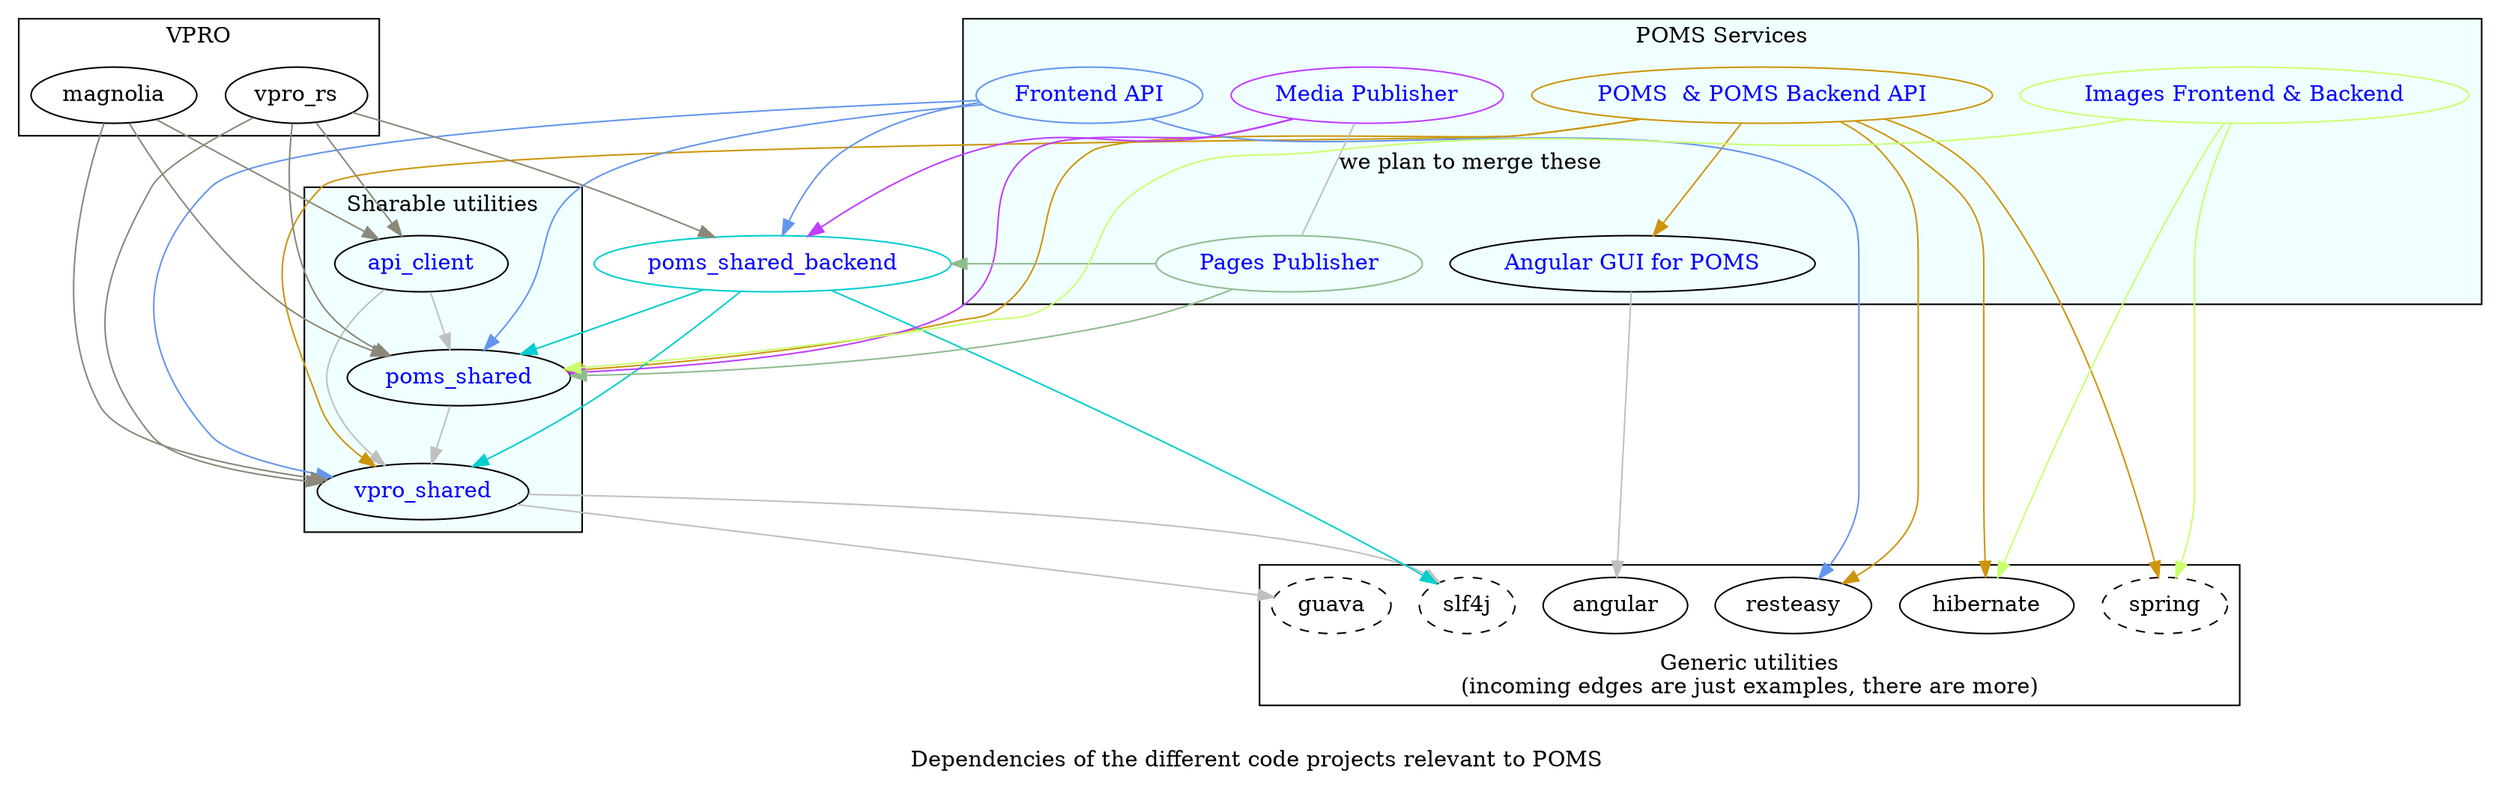 
strict digraph {
  vpro_shared  [
                href="https://github.com/vpro/vpro-shared"
                fontcolor=blue
                ]
  poms_shared  [
                href="https://github.com/npo-poms/poms-shared"
                fontcolor=blue
   ]
  api_client [ href="https://github.com/npo-poms/api-clients" fontcolor=blue ]
  poms_backend [ label="POMS  & POMS Backend API" href="https://subversion.vpro.nl/viewvc/nl/vpro/media" fontcolor=blue color=darkgoldenrod3]
  poms_gui [ label="Angular GUI for POMS" href="https://subversion.vpro.nl/viewvc/nl/vpro/media-gui" fontcolor=blue ]
  poms_shared_backend [ href="https://subversion.vpro.nl/viewvc/nl/publiekeomroep/poms-shared-backend/" fontcolor=blue color=cyan3 ]
  api [ label="Frontend API" href="https://subversion.vpro.nl/viewvc/nl/vpro/api/" fontcolor=blue color=cornflowerblue]
  media_publish [ label="Media Publisher" href="https://subversion.vpro.nl/viewvc/nl/publiekeomroep/npo-publish/" fontcolor=blue color=darkorchid1]
  pages_publish [ label="Pages Publisher" href="https://subversion.vpro.nl/viewvc/nl/publiekeomroep/npo-publish/" fontcolor=blue color=darkseagreen ]

  images [ label="Images Frontend & Backend" href="https://subversion.vpro.nl/viewvc/nl/vpro/images/" fontcolor=blue color=darkolivegreen1 ]



  label="
  Dependencies of the different code projects relevant to POMS";

  graph [
         splines=yes
         ]
  edge [
        color=gray
        ]


  subgraph cluster_0  {
    label="Generic utilities\n(incoming edges are just examples, there are more)"
    //label="Utilities which we don't maintain. These are only some example. Also, not every edge is included";
    labelloc=b
    slf4j[style=dashed]
    guava[style=dashed]
    spring[style=dashed]
    resteasy
    hibernate
    angular

  }

  subgraph cluster_1  {
    label="VPRO"
    magnolia
    vpro_rs
  }
  subgraph cluster_2  {
    label="POMS Services"
    description="These are actually deployed"
    bgcolor=azure
    poms_gui
    poms_backend
    pages_publish
    media_publish
    api
    images
  }

  subgraph cluster_4  {
    label="Sharable utilities"
    bgcolor=azure
    api_client
    vpro_shared
    poms_shared
  }


  vpro_shared -> {
    slf4j
    guava}
  poms_shared -> vpro_shared
  poms_shared_backend -> {
    vpro_shared
    poms_shared
    slf4j
  }[color=cyan3]

  api -> {
    poms_shared
    poms_shared_backend
    vpro_shared
    resteasy
  }[color=cornflowerblue]


  pages_publish -> {
    poms_shared_backend
    poms_shared
  }[color=darkseagreen]

  media_publish -> {
    poms_shared
    poms_shared_backend
    }[color=darkorchid1]

    media_publish -> pages_publish[label="we plan to merge these" dir=none]



  api_client -> {
    poms_shared
    vpro_shared
  }


  images -> {
    poms_shared
    spring
    hibernate
  }[color=darkolivegreen1]

  magnolia -> {
    api_client
    vpro_shared
    poms_shared
  }[color=cornsilk4]


  vpro_rs -> {
    api_client
    vpro_shared
    poms_shared
    poms_shared_backend
  }[color=cornsilk4]

  poms_backend -> {
    poms_shared
    poms_gui
    resteasy
    spring
    hibernate
    vpro_shared
  }[color=darkgoldenrod3]
  poms_gui -> angular


}
